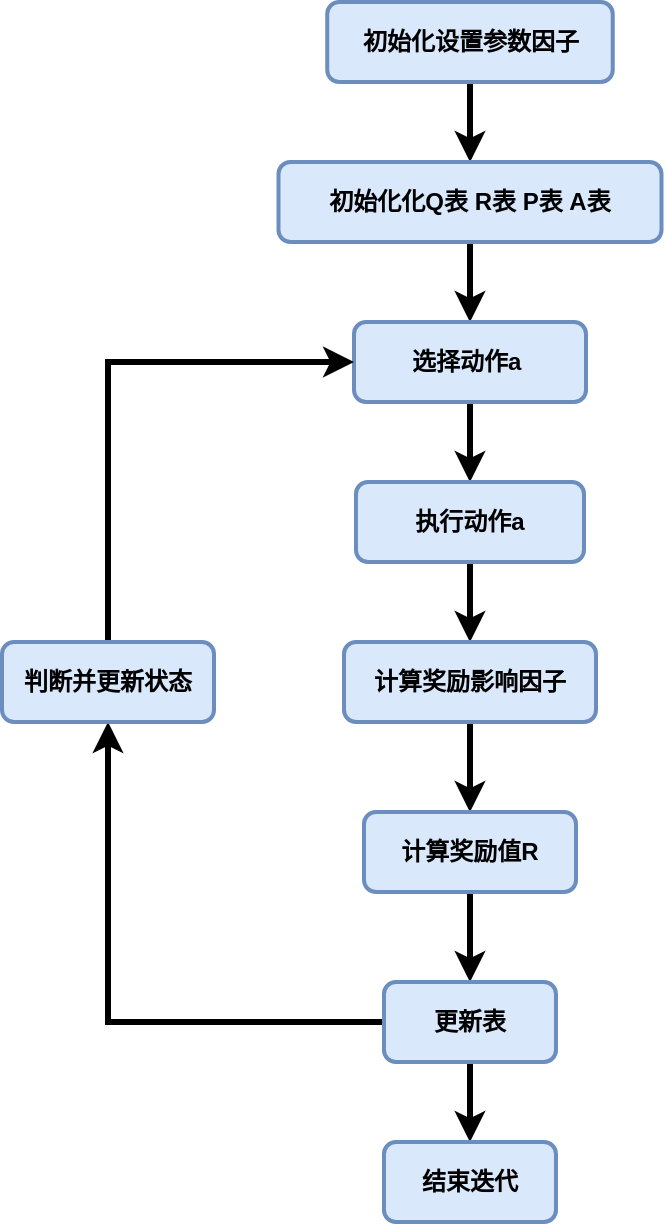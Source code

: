 <mxfile version="15.5.8" type="github" pages="2">
  <diagram id="E2XHpv-KZXUMiO-KORbd" name="Page-1">
    <mxGraphModel dx="1422" dy="706" grid="1" gridSize="10" guides="1" tooltips="1" connect="1" arrows="1" fold="1" page="1" pageScale="1" pageWidth="827" pageHeight="1169" math="0" shadow="0">
      <root>
        <mxCell id="0" />
        <mxCell id="1" parent="0" />
        <mxCell id="kovAo3_g1AgbrA-oMjsM-11" style="edgeStyle=orthogonalEdgeStyle;rounded=0;orthogonalLoop=1;jettySize=auto;html=1;exitX=0.5;exitY=1;exitDx=0;exitDy=0;strokeWidth=3;" edge="1" parent="1" source="V5rkbNTQcQsLUcfA7pde-3" target="kovAo3_g1AgbrA-oMjsM-1">
          <mxGeometry relative="1" as="geometry" />
        </mxCell>
        <mxCell id="V5rkbNTQcQsLUcfA7pde-3" value="&lt;b&gt;初始化设置参数因子&lt;/b&gt;" style="rounded=1;whiteSpace=wrap;html=1;fillColor=#dae8fc;strokeColor=#6c8ebf;strokeWidth=2;" parent="1" vertex="1">
          <mxGeometry x="282.62" y="140" width="142.75" height="40" as="geometry" />
        </mxCell>
        <mxCell id="kovAo3_g1AgbrA-oMjsM-12" style="edgeStyle=orthogonalEdgeStyle;rounded=0;orthogonalLoop=1;jettySize=auto;html=1;exitX=0.5;exitY=1;exitDx=0;exitDy=0;strokeWidth=3;" edge="1" parent="1" source="kovAo3_g1AgbrA-oMjsM-1" target="kovAo3_g1AgbrA-oMjsM-2">
          <mxGeometry relative="1" as="geometry" />
        </mxCell>
        <mxCell id="kovAo3_g1AgbrA-oMjsM-1" value="&lt;b&gt;初始化化Q表 R表 P表 A表&lt;/b&gt;" style="rounded=1;whiteSpace=wrap;html=1;fillColor=#dae8fc;strokeColor=#6c8ebf;strokeWidth=2;" vertex="1" parent="1">
          <mxGeometry x="258.25" y="220" width="191.5" height="40" as="geometry" />
        </mxCell>
        <mxCell id="kovAo3_g1AgbrA-oMjsM-13" style="edgeStyle=orthogonalEdgeStyle;rounded=0;orthogonalLoop=1;jettySize=auto;html=1;exitX=0.5;exitY=1;exitDx=0;exitDy=0;entryX=0.5;entryY=0;entryDx=0;entryDy=0;strokeWidth=3;" edge="1" parent="1" source="kovAo3_g1AgbrA-oMjsM-2" target="kovAo3_g1AgbrA-oMjsM-5">
          <mxGeometry relative="1" as="geometry" />
        </mxCell>
        <mxCell id="kovAo3_g1AgbrA-oMjsM-2" value="&lt;b&gt;选择动作a&amp;nbsp;&lt;/b&gt;" style="rounded=1;whiteSpace=wrap;html=1;fillColor=#dae8fc;strokeColor=#6c8ebf;strokeWidth=2;" vertex="1" parent="1">
          <mxGeometry x="296" y="300" width="116" height="40" as="geometry" />
        </mxCell>
        <mxCell id="kovAo3_g1AgbrA-oMjsM-21" style="edgeStyle=orthogonalEdgeStyle;rounded=0;orthogonalLoop=1;jettySize=auto;html=1;exitX=0.5;exitY=1;exitDx=0;exitDy=0;entryX=0.5;entryY=0;entryDx=0;entryDy=0;strokeWidth=3;" edge="1" parent="1" source="kovAo3_g1AgbrA-oMjsM-5" target="kovAo3_g1AgbrA-oMjsM-6">
          <mxGeometry relative="1" as="geometry" />
        </mxCell>
        <mxCell id="kovAo3_g1AgbrA-oMjsM-5" value="&lt;b&gt;执行动作a&lt;/b&gt;" style="rounded=1;whiteSpace=wrap;html=1;fillColor=#dae8fc;strokeColor=#6c8ebf;strokeWidth=2;" vertex="1" parent="1">
          <mxGeometry x="296.99" y="380" width="114.01" height="40" as="geometry" />
        </mxCell>
        <mxCell id="kovAo3_g1AgbrA-oMjsM-15" style="edgeStyle=orthogonalEdgeStyle;rounded=0;orthogonalLoop=1;jettySize=auto;html=1;exitX=0.5;exitY=1;exitDx=0;exitDy=0;strokeWidth=3;" edge="1" parent="1" source="kovAo3_g1AgbrA-oMjsM-6" target="kovAo3_g1AgbrA-oMjsM-7">
          <mxGeometry relative="1" as="geometry" />
        </mxCell>
        <mxCell id="kovAo3_g1AgbrA-oMjsM-6" value="&lt;b&gt;计算奖励影响因子&lt;/b&gt;" style="rounded=1;whiteSpace=wrap;html=1;fillColor=#dae8fc;strokeColor=#6c8ebf;strokeWidth=2;" vertex="1" parent="1">
          <mxGeometry x="291" y="460" width="126" height="40" as="geometry" />
        </mxCell>
        <mxCell id="kovAo3_g1AgbrA-oMjsM-17" style="edgeStyle=orthogonalEdgeStyle;rounded=0;orthogonalLoop=1;jettySize=auto;html=1;exitX=0.5;exitY=1;exitDx=0;exitDy=0;strokeWidth=3;" edge="1" parent="1" source="kovAo3_g1AgbrA-oMjsM-7" target="kovAo3_g1AgbrA-oMjsM-8">
          <mxGeometry relative="1" as="geometry">
            <Array as="points">
              <mxPoint x="354" y="600" />
              <mxPoint x="354" y="600" />
            </Array>
          </mxGeometry>
        </mxCell>
        <mxCell id="kovAo3_g1AgbrA-oMjsM-7" value="&lt;b&gt;计算奖励值R&lt;/b&gt;" style="rounded=1;whiteSpace=wrap;html=1;fillColor=#dae8fc;strokeColor=#6c8ebf;strokeWidth=2;" vertex="1" parent="1">
          <mxGeometry x="301" y="545" width="106" height="40" as="geometry" />
        </mxCell>
        <mxCell id="kovAo3_g1AgbrA-oMjsM-44" style="edgeStyle=orthogonalEdgeStyle;rounded=0;orthogonalLoop=1;jettySize=auto;html=1;exitX=0.5;exitY=1;exitDx=0;exitDy=0;strokeWidth=3;" edge="1" parent="1" source="kovAo3_g1AgbrA-oMjsM-8" target="kovAo3_g1AgbrA-oMjsM-41">
          <mxGeometry relative="1" as="geometry" />
        </mxCell>
        <mxCell id="kovAo3_g1AgbrA-oMjsM-48" style="edgeStyle=orthogonalEdgeStyle;rounded=0;orthogonalLoop=1;jettySize=auto;html=1;exitX=0;exitY=0.5;exitDx=0;exitDy=0;entryX=0.5;entryY=1;entryDx=0;entryDy=0;strokeWidth=3;" edge="1" parent="1" source="kovAo3_g1AgbrA-oMjsM-8" target="kovAo3_g1AgbrA-oMjsM-46">
          <mxGeometry relative="1" as="geometry" />
        </mxCell>
        <mxCell id="kovAo3_g1AgbrA-oMjsM-8" value="&lt;b&gt;更新表&lt;/b&gt;" style="rounded=1;whiteSpace=wrap;html=1;fillColor=#dae8fc;strokeColor=#6c8ebf;strokeWidth=2;" vertex="1" parent="1">
          <mxGeometry x="310.99" y="630" width="86" height="40" as="geometry" />
        </mxCell>
        <mxCell id="kovAo3_g1AgbrA-oMjsM-41" value="&lt;b&gt;结束迭代&lt;/b&gt;" style="rounded=1;whiteSpace=wrap;html=1;fillColor=#dae8fc;strokeColor=#6c8ebf;strokeWidth=2;" vertex="1" parent="1">
          <mxGeometry x="310.99" y="710" width="86" height="40" as="geometry" />
        </mxCell>
        <mxCell id="kovAo3_g1AgbrA-oMjsM-49" style="edgeStyle=orthogonalEdgeStyle;rounded=0;orthogonalLoop=1;jettySize=auto;html=1;exitX=0.5;exitY=0;exitDx=0;exitDy=0;strokeWidth=3;entryX=0;entryY=0.5;entryDx=0;entryDy=0;" edge="1" parent="1" source="kovAo3_g1AgbrA-oMjsM-46" target="kovAo3_g1AgbrA-oMjsM-2">
          <mxGeometry relative="1" as="geometry">
            <mxPoint x="173" y="330" as="targetPoint" />
          </mxGeometry>
        </mxCell>
        <mxCell id="kovAo3_g1AgbrA-oMjsM-46" value="&lt;b&gt;判断并更新状态&lt;/b&gt;" style="rounded=1;whiteSpace=wrap;html=1;fillColor=#dae8fc;strokeColor=#6c8ebf;strokeWidth=2;" vertex="1" parent="1">
          <mxGeometry x="120" y="460" width="106" height="40" as="geometry" />
        </mxCell>
      </root>
    </mxGraphModel>
  </diagram>
  <diagram id="ly9_UcJMTwmrDw0FNbEF" name="Page-2">
    <mxGraphModel dx="1422" dy="706" grid="1" gridSize="10" guides="1" tooltips="1" connect="1" arrows="1" fold="1" page="1" pageScale="1" pageWidth="827" pageHeight="1169" math="0" shadow="0">
      <root>
        <mxCell id="Vd0DCVqly0wTlctrRkB_-0" />
        <mxCell id="Vd0DCVqly0wTlctrRkB_-1" parent="Vd0DCVqly0wTlctrRkB_-0" />
        <mxCell id="fv7QZ_-t_JcOeia0YTSp-1" value="伪代码" style="swimlane;fontStyle=1;childLayout=stackLayout;horizontal=1;startSize=29;horizontalStack=0;resizeParent=1;resizeParentMax=0;resizeLast=0;collapsible=1;marginBottom=0;strokeWidth=2;align=left;fontSize=14;" vertex="1" parent="Vd0DCVqly0wTlctrRkB_-1">
          <mxGeometry x="190" y="130" width="390" height="70" as="geometry">
            <mxRectangle x="190" y="130" width="50" height="30" as="alternateBounds" />
          </mxGeometry>
        </mxCell>
        <mxCell id="fv7QZ_-t_JcOeia0YTSp-2" value="  初始化： 设置学习率α ，衰减因子γ，最大迭代系数,终止状态 S-end 对于每一个状态S(s∈S)，a(a∈A) 设置Q-table&#xa;    设置一步装态转移矩阵P   设置奖励影响因子矩阵 IA &#xa;   &#xa; &#xa;&#xa;&#xa;&#xa;" style="text;strokeColor=none;fillColor=none;align=left;verticalAlign=top;spacingLeft=4;spacingRight=4;overflow=hidden;points=[[0,0.5],[1,0.5]];portConstraint=eastwest;rotatable=0;" vertex="1" parent="Vd0DCVqly0wTlctrRkB_-1">
          <mxGeometry x="180" y="320" width="650" height="180" as="geometry" />
        </mxCell>
      </root>
    </mxGraphModel>
  </diagram>
</mxfile>
